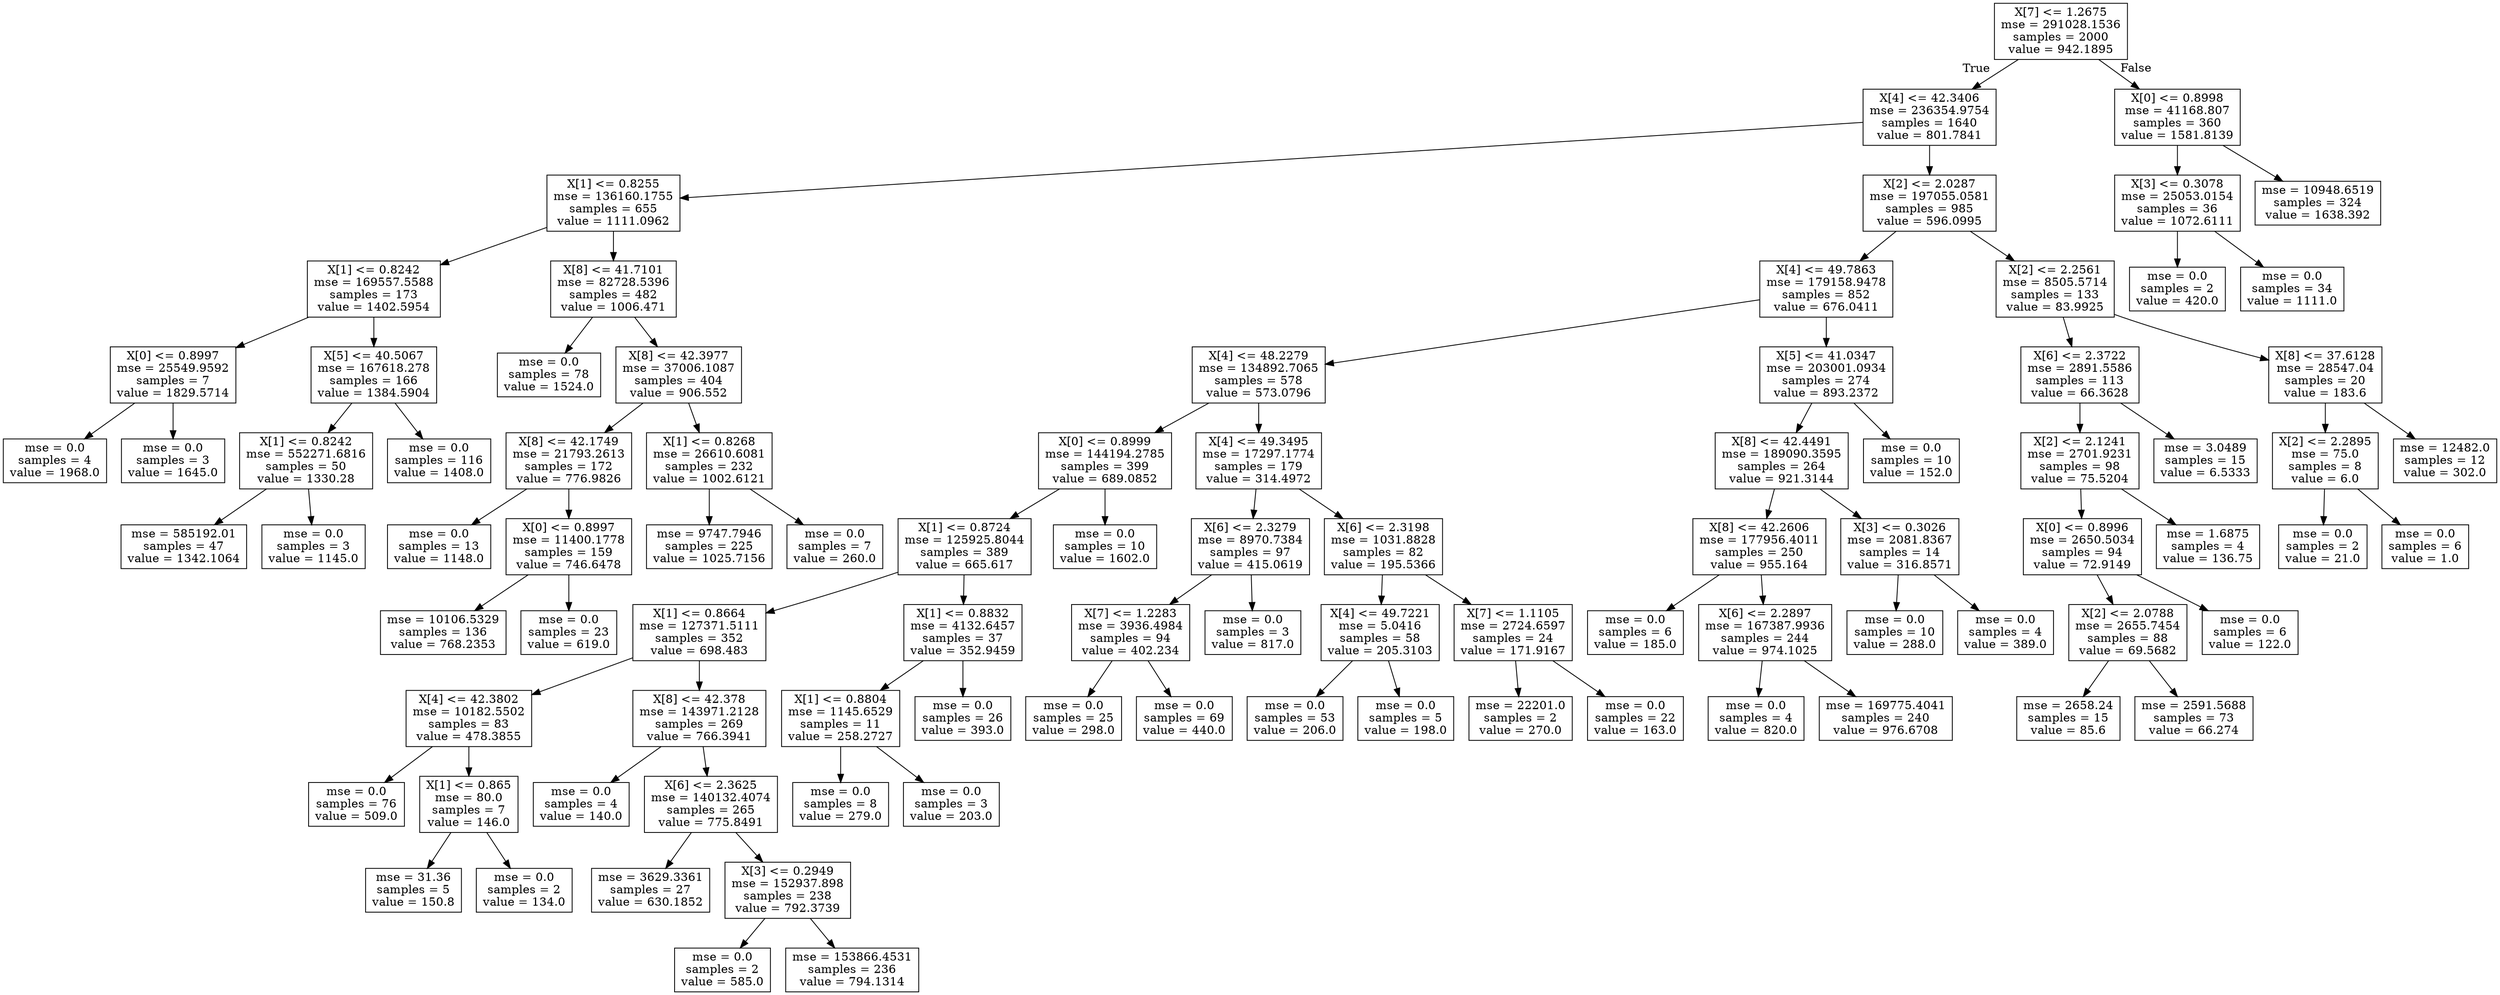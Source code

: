 digraph Tree {
node [shape=box] ;
0 [label="X[7] <= 1.2675\nmse = 291028.1536\nsamples = 2000\nvalue = 942.1895"] ;
1 [label="X[4] <= 42.3406\nmse = 236354.9754\nsamples = 1640\nvalue = 801.7841"] ;
0 -> 1 [labeldistance=2.5, labelangle=45, headlabel="True"] ;
2 [label="X[1] <= 0.8255\nmse = 136160.1755\nsamples = 655\nvalue = 1111.0962"] ;
1 -> 2 ;
3 [label="X[1] <= 0.8242\nmse = 169557.5588\nsamples = 173\nvalue = 1402.5954"] ;
2 -> 3 ;
4 [label="X[0] <= 0.8997\nmse = 25549.9592\nsamples = 7\nvalue = 1829.5714"] ;
3 -> 4 ;
5 [label="mse = 0.0\nsamples = 4\nvalue = 1968.0"] ;
4 -> 5 ;
6 [label="mse = 0.0\nsamples = 3\nvalue = 1645.0"] ;
4 -> 6 ;
7 [label="X[5] <= 40.5067\nmse = 167618.278\nsamples = 166\nvalue = 1384.5904"] ;
3 -> 7 ;
8 [label="X[1] <= 0.8242\nmse = 552271.6816\nsamples = 50\nvalue = 1330.28"] ;
7 -> 8 ;
9 [label="mse = 585192.01\nsamples = 47\nvalue = 1342.1064"] ;
8 -> 9 ;
10 [label="mse = 0.0\nsamples = 3\nvalue = 1145.0"] ;
8 -> 10 ;
11 [label="mse = 0.0\nsamples = 116\nvalue = 1408.0"] ;
7 -> 11 ;
12 [label="X[8] <= 41.7101\nmse = 82728.5396\nsamples = 482\nvalue = 1006.471"] ;
2 -> 12 ;
13 [label="mse = 0.0\nsamples = 78\nvalue = 1524.0"] ;
12 -> 13 ;
14 [label="X[8] <= 42.3977\nmse = 37006.1087\nsamples = 404\nvalue = 906.552"] ;
12 -> 14 ;
15 [label="X[8] <= 42.1749\nmse = 21793.2613\nsamples = 172\nvalue = 776.9826"] ;
14 -> 15 ;
16 [label="mse = 0.0\nsamples = 13\nvalue = 1148.0"] ;
15 -> 16 ;
17 [label="X[0] <= 0.8997\nmse = 11400.1778\nsamples = 159\nvalue = 746.6478"] ;
15 -> 17 ;
18 [label="mse = 10106.5329\nsamples = 136\nvalue = 768.2353"] ;
17 -> 18 ;
19 [label="mse = 0.0\nsamples = 23\nvalue = 619.0"] ;
17 -> 19 ;
20 [label="X[1] <= 0.8268\nmse = 26610.6081\nsamples = 232\nvalue = 1002.6121"] ;
14 -> 20 ;
21 [label="mse = 9747.7946\nsamples = 225\nvalue = 1025.7156"] ;
20 -> 21 ;
22 [label="mse = 0.0\nsamples = 7\nvalue = 260.0"] ;
20 -> 22 ;
23 [label="X[2] <= 2.0287\nmse = 197055.0581\nsamples = 985\nvalue = 596.0995"] ;
1 -> 23 ;
24 [label="X[4] <= 49.7863\nmse = 179158.9478\nsamples = 852\nvalue = 676.0411"] ;
23 -> 24 ;
25 [label="X[4] <= 48.2279\nmse = 134892.7065\nsamples = 578\nvalue = 573.0796"] ;
24 -> 25 ;
26 [label="X[0] <= 0.8999\nmse = 144194.2785\nsamples = 399\nvalue = 689.0852"] ;
25 -> 26 ;
27 [label="X[1] <= 0.8724\nmse = 125925.8044\nsamples = 389\nvalue = 665.617"] ;
26 -> 27 ;
28 [label="X[1] <= 0.8664\nmse = 127371.5111\nsamples = 352\nvalue = 698.483"] ;
27 -> 28 ;
29 [label="X[4] <= 42.3802\nmse = 10182.5502\nsamples = 83\nvalue = 478.3855"] ;
28 -> 29 ;
30 [label="mse = 0.0\nsamples = 76\nvalue = 509.0"] ;
29 -> 30 ;
31 [label="X[1] <= 0.865\nmse = 80.0\nsamples = 7\nvalue = 146.0"] ;
29 -> 31 ;
32 [label="mse = 31.36\nsamples = 5\nvalue = 150.8"] ;
31 -> 32 ;
33 [label="mse = 0.0\nsamples = 2\nvalue = 134.0"] ;
31 -> 33 ;
34 [label="X[8] <= 42.378\nmse = 143971.2128\nsamples = 269\nvalue = 766.3941"] ;
28 -> 34 ;
35 [label="mse = 0.0\nsamples = 4\nvalue = 140.0"] ;
34 -> 35 ;
36 [label="X[6] <= 2.3625\nmse = 140132.4074\nsamples = 265\nvalue = 775.8491"] ;
34 -> 36 ;
37 [label="mse = 3629.3361\nsamples = 27\nvalue = 630.1852"] ;
36 -> 37 ;
38 [label="X[3] <= 0.2949\nmse = 152937.898\nsamples = 238\nvalue = 792.3739"] ;
36 -> 38 ;
39 [label="mse = 0.0\nsamples = 2\nvalue = 585.0"] ;
38 -> 39 ;
40 [label="mse = 153866.4531\nsamples = 236\nvalue = 794.1314"] ;
38 -> 40 ;
41 [label="X[1] <= 0.8832\nmse = 4132.6457\nsamples = 37\nvalue = 352.9459"] ;
27 -> 41 ;
42 [label="X[1] <= 0.8804\nmse = 1145.6529\nsamples = 11\nvalue = 258.2727"] ;
41 -> 42 ;
43 [label="mse = 0.0\nsamples = 8\nvalue = 279.0"] ;
42 -> 43 ;
44 [label="mse = 0.0\nsamples = 3\nvalue = 203.0"] ;
42 -> 44 ;
45 [label="mse = 0.0\nsamples = 26\nvalue = 393.0"] ;
41 -> 45 ;
46 [label="mse = 0.0\nsamples = 10\nvalue = 1602.0"] ;
26 -> 46 ;
47 [label="X[4] <= 49.3495\nmse = 17297.1774\nsamples = 179\nvalue = 314.4972"] ;
25 -> 47 ;
48 [label="X[6] <= 2.3279\nmse = 8970.7384\nsamples = 97\nvalue = 415.0619"] ;
47 -> 48 ;
49 [label="X[7] <= 1.2283\nmse = 3936.4984\nsamples = 94\nvalue = 402.234"] ;
48 -> 49 ;
50 [label="mse = 0.0\nsamples = 25\nvalue = 298.0"] ;
49 -> 50 ;
51 [label="mse = 0.0\nsamples = 69\nvalue = 440.0"] ;
49 -> 51 ;
52 [label="mse = 0.0\nsamples = 3\nvalue = 817.0"] ;
48 -> 52 ;
53 [label="X[6] <= 2.3198\nmse = 1031.8828\nsamples = 82\nvalue = 195.5366"] ;
47 -> 53 ;
54 [label="X[4] <= 49.7221\nmse = 5.0416\nsamples = 58\nvalue = 205.3103"] ;
53 -> 54 ;
55 [label="mse = 0.0\nsamples = 53\nvalue = 206.0"] ;
54 -> 55 ;
56 [label="mse = 0.0\nsamples = 5\nvalue = 198.0"] ;
54 -> 56 ;
57 [label="X[7] <= 1.1105\nmse = 2724.6597\nsamples = 24\nvalue = 171.9167"] ;
53 -> 57 ;
58 [label="mse = 22201.0\nsamples = 2\nvalue = 270.0"] ;
57 -> 58 ;
59 [label="mse = 0.0\nsamples = 22\nvalue = 163.0"] ;
57 -> 59 ;
60 [label="X[5] <= 41.0347\nmse = 203001.0934\nsamples = 274\nvalue = 893.2372"] ;
24 -> 60 ;
61 [label="X[8] <= 42.4491\nmse = 189090.3595\nsamples = 264\nvalue = 921.3144"] ;
60 -> 61 ;
62 [label="X[8] <= 42.2606\nmse = 177956.4011\nsamples = 250\nvalue = 955.164"] ;
61 -> 62 ;
63 [label="mse = 0.0\nsamples = 6\nvalue = 185.0"] ;
62 -> 63 ;
64 [label="X[6] <= 2.2897\nmse = 167387.9936\nsamples = 244\nvalue = 974.1025"] ;
62 -> 64 ;
65 [label="mse = 0.0\nsamples = 4\nvalue = 820.0"] ;
64 -> 65 ;
66 [label="mse = 169775.4041\nsamples = 240\nvalue = 976.6708"] ;
64 -> 66 ;
67 [label="X[3] <= 0.3026\nmse = 2081.8367\nsamples = 14\nvalue = 316.8571"] ;
61 -> 67 ;
68 [label="mse = 0.0\nsamples = 10\nvalue = 288.0"] ;
67 -> 68 ;
69 [label="mse = 0.0\nsamples = 4\nvalue = 389.0"] ;
67 -> 69 ;
70 [label="mse = 0.0\nsamples = 10\nvalue = 152.0"] ;
60 -> 70 ;
71 [label="X[2] <= 2.2561\nmse = 8505.5714\nsamples = 133\nvalue = 83.9925"] ;
23 -> 71 ;
72 [label="X[6] <= 2.3722\nmse = 2891.5586\nsamples = 113\nvalue = 66.3628"] ;
71 -> 72 ;
73 [label="X[2] <= 2.1241\nmse = 2701.9231\nsamples = 98\nvalue = 75.5204"] ;
72 -> 73 ;
74 [label="X[0] <= 0.8996\nmse = 2650.5034\nsamples = 94\nvalue = 72.9149"] ;
73 -> 74 ;
75 [label="X[2] <= 2.0788\nmse = 2655.7454\nsamples = 88\nvalue = 69.5682"] ;
74 -> 75 ;
76 [label="mse = 2658.24\nsamples = 15\nvalue = 85.6"] ;
75 -> 76 ;
77 [label="mse = 2591.5688\nsamples = 73\nvalue = 66.274"] ;
75 -> 77 ;
78 [label="mse = 0.0\nsamples = 6\nvalue = 122.0"] ;
74 -> 78 ;
79 [label="mse = 1.6875\nsamples = 4\nvalue = 136.75"] ;
73 -> 79 ;
80 [label="mse = 3.0489\nsamples = 15\nvalue = 6.5333"] ;
72 -> 80 ;
81 [label="X[8] <= 37.6128\nmse = 28547.04\nsamples = 20\nvalue = 183.6"] ;
71 -> 81 ;
82 [label="X[2] <= 2.2895\nmse = 75.0\nsamples = 8\nvalue = 6.0"] ;
81 -> 82 ;
83 [label="mse = 0.0\nsamples = 2\nvalue = 21.0"] ;
82 -> 83 ;
84 [label="mse = 0.0\nsamples = 6\nvalue = 1.0"] ;
82 -> 84 ;
85 [label="mse = 12482.0\nsamples = 12\nvalue = 302.0"] ;
81 -> 85 ;
86 [label="X[0] <= 0.8998\nmse = 41168.807\nsamples = 360\nvalue = 1581.8139"] ;
0 -> 86 [labeldistance=2.5, labelangle=-45, headlabel="False"] ;
87 [label="X[3] <= 0.3078\nmse = 25053.0154\nsamples = 36\nvalue = 1072.6111"] ;
86 -> 87 ;
88 [label="mse = 0.0\nsamples = 2\nvalue = 420.0"] ;
87 -> 88 ;
89 [label="mse = 0.0\nsamples = 34\nvalue = 1111.0"] ;
87 -> 89 ;
90 [label="mse = 10948.6519\nsamples = 324\nvalue = 1638.392"] ;
86 -> 90 ;
}